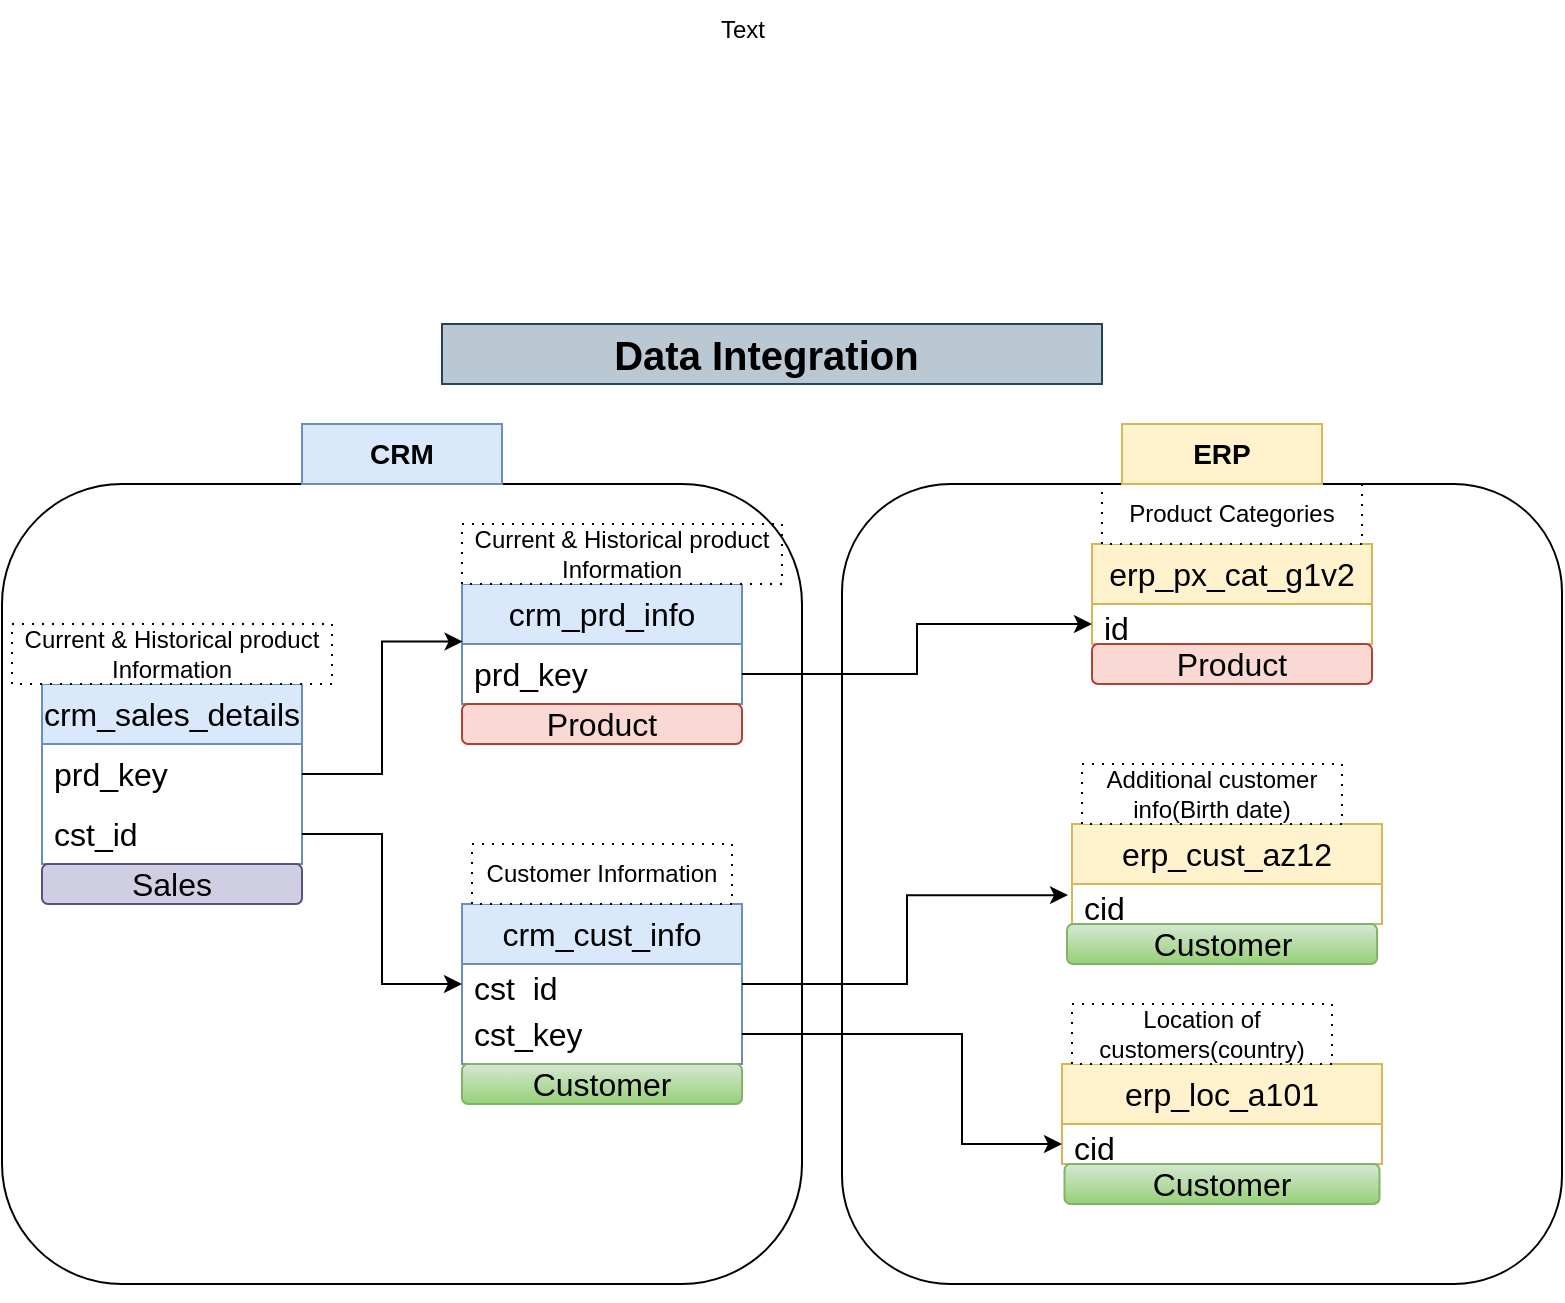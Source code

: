 <mxfile version="27.1.6">
  <diagram name="Page-1" id="T-Qfl7UuANzPY8y2qyfH">
    <mxGraphModel dx="929" dy="1635" grid="1" gridSize="10" guides="1" tooltips="1" connect="1" arrows="1" fold="1" page="1" pageScale="1" pageWidth="850" pageHeight="1100" math="0" shadow="0">
      <root>
        <mxCell id="0" />
        <mxCell id="1" parent="0" />
        <mxCell id="RUT8C2a_-3nLD0fSih08-14" value="crm_cust_info" style="swimlane;fontStyle=0;childLayout=stackLayout;horizontal=1;startSize=30;horizontalStack=0;resizeParent=1;resizeParentMax=0;resizeLast=0;collapsible=1;marginBottom=0;whiteSpace=wrap;html=1;fillColor=#dae8fc;strokeColor=#6c8ebf;fontSize=16;" vertex="1" parent="1">
          <mxGeometry x="260" y="290" width="140" height="80" as="geometry" />
        </mxCell>
        <mxCell id="RUT8C2a_-3nLD0fSih08-15" value="cst_id" style="text;strokeColor=none;fillColor=none;align=left;verticalAlign=middle;spacingLeft=4;spacingRight=4;overflow=hidden;points=[[0,0.5],[1,0.5]];portConstraint=eastwest;rotatable=0;whiteSpace=wrap;html=1;fontSize=16;" vertex="1" parent="RUT8C2a_-3nLD0fSih08-14">
          <mxGeometry y="30" width="140" height="20" as="geometry" />
        </mxCell>
        <mxCell id="RUT8C2a_-3nLD0fSih08-35" value="cst_key" style="text;strokeColor=none;fillColor=none;align=left;verticalAlign=middle;spacingLeft=4;spacingRight=4;overflow=hidden;points=[[0,0.5],[1,0.5]];portConstraint=eastwest;rotatable=0;whiteSpace=wrap;html=1;fontSize=16;" vertex="1" parent="RUT8C2a_-3nLD0fSih08-14">
          <mxGeometry y="50" width="140" height="30" as="geometry" />
        </mxCell>
        <mxCell id="RUT8C2a_-3nLD0fSih08-18" value="Customer Information" style="rounded=0;whiteSpace=wrap;html=1;dashed=1;dashPattern=1 4;" vertex="1" parent="1">
          <mxGeometry x="265" y="260" width="130" height="30" as="geometry" />
        </mxCell>
        <mxCell id="RUT8C2a_-3nLD0fSih08-19" value="crm_prd_info" style="swimlane;fontStyle=0;childLayout=stackLayout;horizontal=1;startSize=30;horizontalStack=0;resizeParent=1;resizeParentMax=0;resizeLast=0;collapsible=1;marginBottom=0;whiteSpace=wrap;html=1;fillColor=#dae8fc;strokeColor=#6c8ebf;fontSize=16;" vertex="1" parent="1">
          <mxGeometry x="260" y="130" width="140" height="60" as="geometry" />
        </mxCell>
        <mxCell id="RUT8C2a_-3nLD0fSih08-20" value="prd_key" style="text;strokeColor=none;fillColor=none;align=left;verticalAlign=middle;spacingLeft=4;spacingRight=4;overflow=hidden;points=[[0,0.5],[1,0.5]];portConstraint=eastwest;rotatable=0;whiteSpace=wrap;html=1;fontSize=16;" vertex="1" parent="RUT8C2a_-3nLD0fSih08-19">
          <mxGeometry y="30" width="140" height="30" as="geometry" />
        </mxCell>
        <mxCell id="RUT8C2a_-3nLD0fSih08-21" value="Current &amp;amp; Historical product Information" style="rounded=0;whiteSpace=wrap;html=1;dashed=1;dashPattern=1 4;" vertex="1" parent="1">
          <mxGeometry x="260" y="100" width="160" height="30" as="geometry" />
        </mxCell>
        <mxCell id="RUT8C2a_-3nLD0fSih08-23" value="crm_sales_details" style="swimlane;fontStyle=0;childLayout=stackLayout;horizontal=1;startSize=30;horizontalStack=0;resizeParent=1;resizeParentMax=0;resizeLast=0;collapsible=1;marginBottom=0;whiteSpace=wrap;html=1;fillColor=#dae8fc;strokeColor=#6c8ebf;fontSize=16;" vertex="1" parent="1">
          <mxGeometry x="50" y="180" width="130" height="90" as="geometry" />
        </mxCell>
        <mxCell id="RUT8C2a_-3nLD0fSih08-24" value="prd_key" style="text;strokeColor=none;fillColor=none;align=left;verticalAlign=middle;spacingLeft=4;spacingRight=4;overflow=hidden;points=[[0,0.5],[1,0.5]];portConstraint=eastwest;rotatable=0;whiteSpace=wrap;html=1;fontSize=16;" vertex="1" parent="RUT8C2a_-3nLD0fSih08-23">
          <mxGeometry y="30" width="130" height="30" as="geometry" />
        </mxCell>
        <mxCell id="RUT8C2a_-3nLD0fSih08-25" value="cst_id" style="text;strokeColor=none;fillColor=none;align=left;verticalAlign=middle;spacingLeft=4;spacingRight=4;overflow=hidden;points=[[0,0.5],[1,0.5]];portConstraint=eastwest;rotatable=0;whiteSpace=wrap;html=1;fontSize=16;" vertex="1" parent="RUT8C2a_-3nLD0fSih08-23">
          <mxGeometry y="60" width="130" height="30" as="geometry" />
        </mxCell>
        <mxCell id="RUT8C2a_-3nLD0fSih08-27" value="Current &amp;amp; Historical product Information" style="rounded=0;whiteSpace=wrap;html=1;dashed=1;dashPattern=1 4;" vertex="1" parent="1">
          <mxGeometry x="35" y="150" width="160" height="30" as="geometry" />
        </mxCell>
        <mxCell id="RUT8C2a_-3nLD0fSih08-33" value="erp_cust_az12" style="swimlane;fontStyle=0;childLayout=stackLayout;horizontal=1;startSize=30;horizontalStack=0;resizeParent=1;resizeParentMax=0;resizeLast=0;collapsible=1;marginBottom=0;whiteSpace=wrap;html=1;fillColor=#fff2cc;strokeColor=#d6b656;fontSize=16;" vertex="1" parent="1">
          <mxGeometry x="565" y="250" width="155" height="50" as="geometry" />
        </mxCell>
        <mxCell id="RUT8C2a_-3nLD0fSih08-34" value="cid" style="text;strokeColor=none;fillColor=none;align=left;verticalAlign=middle;spacingLeft=4;spacingRight=4;overflow=hidden;points=[[0,0.5],[1,0.5]];portConstraint=eastwest;rotatable=0;whiteSpace=wrap;html=1;fontSize=16;" vertex="1" parent="RUT8C2a_-3nLD0fSih08-33">
          <mxGeometry y="30" width="155" height="20" as="geometry" />
        </mxCell>
        <mxCell id="RUT8C2a_-3nLD0fSih08-36" value="Additional customer info(Birth date)" style="rounded=0;whiteSpace=wrap;html=1;dashed=1;dashPattern=1 4;" vertex="1" parent="1">
          <mxGeometry x="570" y="220" width="130" height="30" as="geometry" />
        </mxCell>
        <mxCell id="RUT8C2a_-3nLD0fSih08-37" value="Text" style="text;html=1;align=center;verticalAlign=middle;resizable=0;points=[];autosize=1;strokeColor=none;fillColor=none;" vertex="1" parent="1">
          <mxGeometry x="375" y="-162" width="50" height="30" as="geometry" />
        </mxCell>
        <mxCell id="RUT8C2a_-3nLD0fSih08-39" value="erp_loc_a101" style="swimlane;fontStyle=0;childLayout=stackLayout;horizontal=1;startSize=30;horizontalStack=0;resizeParent=1;resizeParentMax=0;resizeLast=0;collapsible=1;marginBottom=0;whiteSpace=wrap;html=1;fillColor=#fff2cc;strokeColor=#d6b656;fontSize=16;" vertex="1" parent="1">
          <mxGeometry x="560" y="370" width="160" height="50" as="geometry" />
        </mxCell>
        <mxCell id="RUT8C2a_-3nLD0fSih08-40" value="cid" style="text;strokeColor=none;fillColor=none;align=left;verticalAlign=middle;spacingLeft=4;spacingRight=4;overflow=hidden;points=[[0,0.5],[1,0.5]];portConstraint=eastwest;rotatable=0;whiteSpace=wrap;html=1;fontSize=16;" vertex="1" parent="RUT8C2a_-3nLD0fSih08-39">
          <mxGeometry y="30" width="160" height="20" as="geometry" />
        </mxCell>
        <mxCell id="RUT8C2a_-3nLD0fSih08-41" value="Location of customers(country)" style="rounded=0;whiteSpace=wrap;html=1;dashed=1;dashPattern=1 4;" vertex="1" parent="1">
          <mxGeometry x="565" y="340" width="130" height="30" as="geometry" />
        </mxCell>
        <mxCell id="RUT8C2a_-3nLD0fSih08-42" value="erp_px_cat_g1v2" style="swimlane;fontStyle=0;childLayout=stackLayout;horizontal=1;startSize=30;horizontalStack=0;resizeParent=1;resizeParentMax=0;resizeLast=0;collapsible=1;marginBottom=0;whiteSpace=wrap;html=1;fillColor=#fff2cc;strokeColor=#d6b656;fontSize=16;" vertex="1" parent="1">
          <mxGeometry x="575" y="110" width="140" height="50" as="geometry" />
        </mxCell>
        <mxCell id="RUT8C2a_-3nLD0fSih08-43" value="id" style="text;strokeColor=none;fillColor=none;align=left;verticalAlign=middle;spacingLeft=4;spacingRight=4;overflow=hidden;points=[[0,0.5],[1,0.5]];portConstraint=eastwest;rotatable=0;whiteSpace=wrap;html=1;fontSize=16;" vertex="1" parent="RUT8C2a_-3nLD0fSih08-42">
          <mxGeometry y="30" width="140" height="20" as="geometry" />
        </mxCell>
        <mxCell id="RUT8C2a_-3nLD0fSih08-44" style="edgeStyle=orthogonalEdgeStyle;rounded=0;orthogonalLoop=1;jettySize=auto;html=1;entryX=0;entryY=0.5;entryDx=0;entryDy=0;" edge="1" parent="1" source="RUT8C2a_-3nLD0fSih08-20" target="RUT8C2a_-3nLD0fSih08-43">
          <mxGeometry relative="1" as="geometry">
            <mxPoint x="510" y="120" as="targetPoint" />
          </mxGeometry>
        </mxCell>
        <mxCell id="RUT8C2a_-3nLD0fSih08-45" style="edgeStyle=orthogonalEdgeStyle;rounded=0;orthogonalLoop=1;jettySize=auto;html=1;exitX=1;exitY=0.5;exitDx=0;exitDy=0;entryX=-0.013;entryY=0.278;entryDx=0;entryDy=0;entryPerimeter=0;" edge="1" parent="1" source="RUT8C2a_-3nLD0fSih08-15" target="RUT8C2a_-3nLD0fSih08-34">
          <mxGeometry relative="1" as="geometry">
            <mxPoint x="520" y="280" as="targetPoint" />
          </mxGeometry>
        </mxCell>
        <mxCell id="RUT8C2a_-3nLD0fSih08-46" style="edgeStyle=orthogonalEdgeStyle;rounded=0;orthogonalLoop=1;jettySize=auto;html=1;entryX=0;entryY=0.5;entryDx=0;entryDy=0;" edge="1" parent="1" source="RUT8C2a_-3nLD0fSih08-35" target="RUT8C2a_-3nLD0fSih08-40">
          <mxGeometry relative="1" as="geometry">
            <mxPoint x="510" y="410" as="targetPoint" />
            <Array as="points">
              <mxPoint x="510" y="355" />
              <mxPoint x="510" y="410" />
              <mxPoint x="560" y="410" />
            </Array>
          </mxGeometry>
        </mxCell>
        <mxCell id="RUT8C2a_-3nLD0fSih08-47" value="Product Categories" style="rounded=0;whiteSpace=wrap;html=1;dashed=1;dashPattern=1 4;" vertex="1" parent="1">
          <mxGeometry x="580" y="80" width="130" height="30" as="geometry" />
        </mxCell>
        <mxCell id="RUT8C2a_-3nLD0fSih08-48" value="" style="rounded=1;whiteSpace=wrap;html=1;fillColor=none;" vertex="1" parent="1">
          <mxGeometry x="30" y="80" width="400" height="400" as="geometry" />
        </mxCell>
        <mxCell id="RUT8C2a_-3nLD0fSih08-49" value="" style="rounded=1;whiteSpace=wrap;html=1;fillColor=none;" vertex="1" parent="1">
          <mxGeometry x="450" y="80" width="360" height="400" as="geometry" />
        </mxCell>
        <mxCell id="RUT8C2a_-3nLD0fSih08-53" style="edgeStyle=orthogonalEdgeStyle;rounded=0;orthogonalLoop=1;jettySize=auto;html=1;exitX=1;exitY=0.5;exitDx=0;exitDy=0;entryX=0.002;entryY=-0.04;entryDx=0;entryDy=0;entryPerimeter=0;" edge="1" parent="1" source="RUT8C2a_-3nLD0fSih08-24" target="RUT8C2a_-3nLD0fSih08-20">
          <mxGeometry relative="1" as="geometry" />
        </mxCell>
        <mxCell id="RUT8C2a_-3nLD0fSih08-55" style="edgeStyle=orthogonalEdgeStyle;rounded=0;orthogonalLoop=1;jettySize=auto;html=1;entryX=0;entryY=0.5;entryDx=0;entryDy=0;" edge="1" parent="1" source="RUT8C2a_-3nLD0fSih08-25" target="RUT8C2a_-3nLD0fSih08-15">
          <mxGeometry relative="1" as="geometry" />
        </mxCell>
        <mxCell id="RUT8C2a_-3nLD0fSih08-56" value="CRM" style="text;html=1;align=center;verticalAlign=middle;whiteSpace=wrap;rounded=0;fillColor=#dae8fc;strokeColor=#6c8ebf;fontStyle=1;fontSize=14;" vertex="1" parent="1">
          <mxGeometry x="180" y="50" width="100" height="30" as="geometry" />
        </mxCell>
        <mxCell id="RUT8C2a_-3nLD0fSih08-57" value="ERP" style="text;html=1;align=center;verticalAlign=middle;whiteSpace=wrap;rounded=0;fillColor=#fff2cc;strokeColor=#d6b656;fontStyle=1;fontSize=14;" vertex="1" parent="1">
          <mxGeometry x="590" y="50" width="100" height="30" as="geometry" />
        </mxCell>
        <mxCell id="RUT8C2a_-3nLD0fSih08-58" value="Data Integration&amp;nbsp;" style="text;html=1;align=center;verticalAlign=middle;whiteSpace=wrap;rounded=0;fontSize=20;fillColor=#bac8d3;strokeColor=#23445d;fontStyle=1" vertex="1" parent="1">
          <mxGeometry x="250" width="330" height="30" as="geometry" />
        </mxCell>
        <mxCell id="RUT8C2a_-3nLD0fSih08-61" value="Product" style="rounded=1;align=center;fillColor=#fad9d5;strokeColor=#ae4132;html=1;whiteSpace=wrap;fontSize=16;" vertex="1" parent="1">
          <mxGeometry x="260" y="190" width="140" height="20" as="geometry" />
        </mxCell>
        <mxCell id="RUT8C2a_-3nLD0fSih08-62" value="Product" style="rounded=1;align=center;fillColor=#fad9d5;strokeColor=#ae4132;html=1;whiteSpace=wrap;fontSize=16;" vertex="1" parent="1">
          <mxGeometry x="575" y="160" width="140" height="20" as="geometry" />
        </mxCell>
        <mxCell id="RUT8C2a_-3nLD0fSih08-63" value="Sales" style="rounded=1;align=center;fillColor=#d0cee2;strokeColor=#56517e;html=1;whiteSpace=wrap;fontSize=16;" vertex="1" parent="1">
          <mxGeometry x="50" y="270" width="130" height="20" as="geometry" />
        </mxCell>
        <mxCell id="RUT8C2a_-3nLD0fSih08-64" value="Customer" style="rounded=1;align=center;fillColor=#d5e8d4;strokeColor=#82b366;html=1;whiteSpace=wrap;fontSize=16;gradientColor=#97d077;" vertex="1" parent="1">
          <mxGeometry x="260" y="370" width="140" height="20" as="geometry" />
        </mxCell>
        <mxCell id="RUT8C2a_-3nLD0fSih08-65" value="Customer" style="rounded=1;align=center;fillColor=#d5e8d4;strokeColor=#82b366;html=1;whiteSpace=wrap;fontSize=16;gradientColor=#97d077;" vertex="1" parent="1">
          <mxGeometry x="562.5" y="300" width="155" height="20" as="geometry" />
        </mxCell>
        <mxCell id="RUT8C2a_-3nLD0fSih08-66" value="Customer" style="rounded=1;align=center;fillColor=#d5e8d4;strokeColor=#82b366;html=1;whiteSpace=wrap;fontSize=16;gradientColor=#97d077;" vertex="1" parent="1">
          <mxGeometry x="561.25" y="420" width="157.5" height="20" as="geometry" />
        </mxCell>
        <mxCell id="RUT8C2a_-3nLD0fSih08-67" style="edgeStyle=orthogonalEdgeStyle;rounded=0;orthogonalLoop=1;jettySize=auto;html=1;exitX=0.5;exitY=1;exitDx=0;exitDy=0;" edge="1" parent="1" source="RUT8C2a_-3nLD0fSih08-49" target="RUT8C2a_-3nLD0fSih08-49">
          <mxGeometry relative="1" as="geometry" />
        </mxCell>
      </root>
    </mxGraphModel>
  </diagram>
</mxfile>
